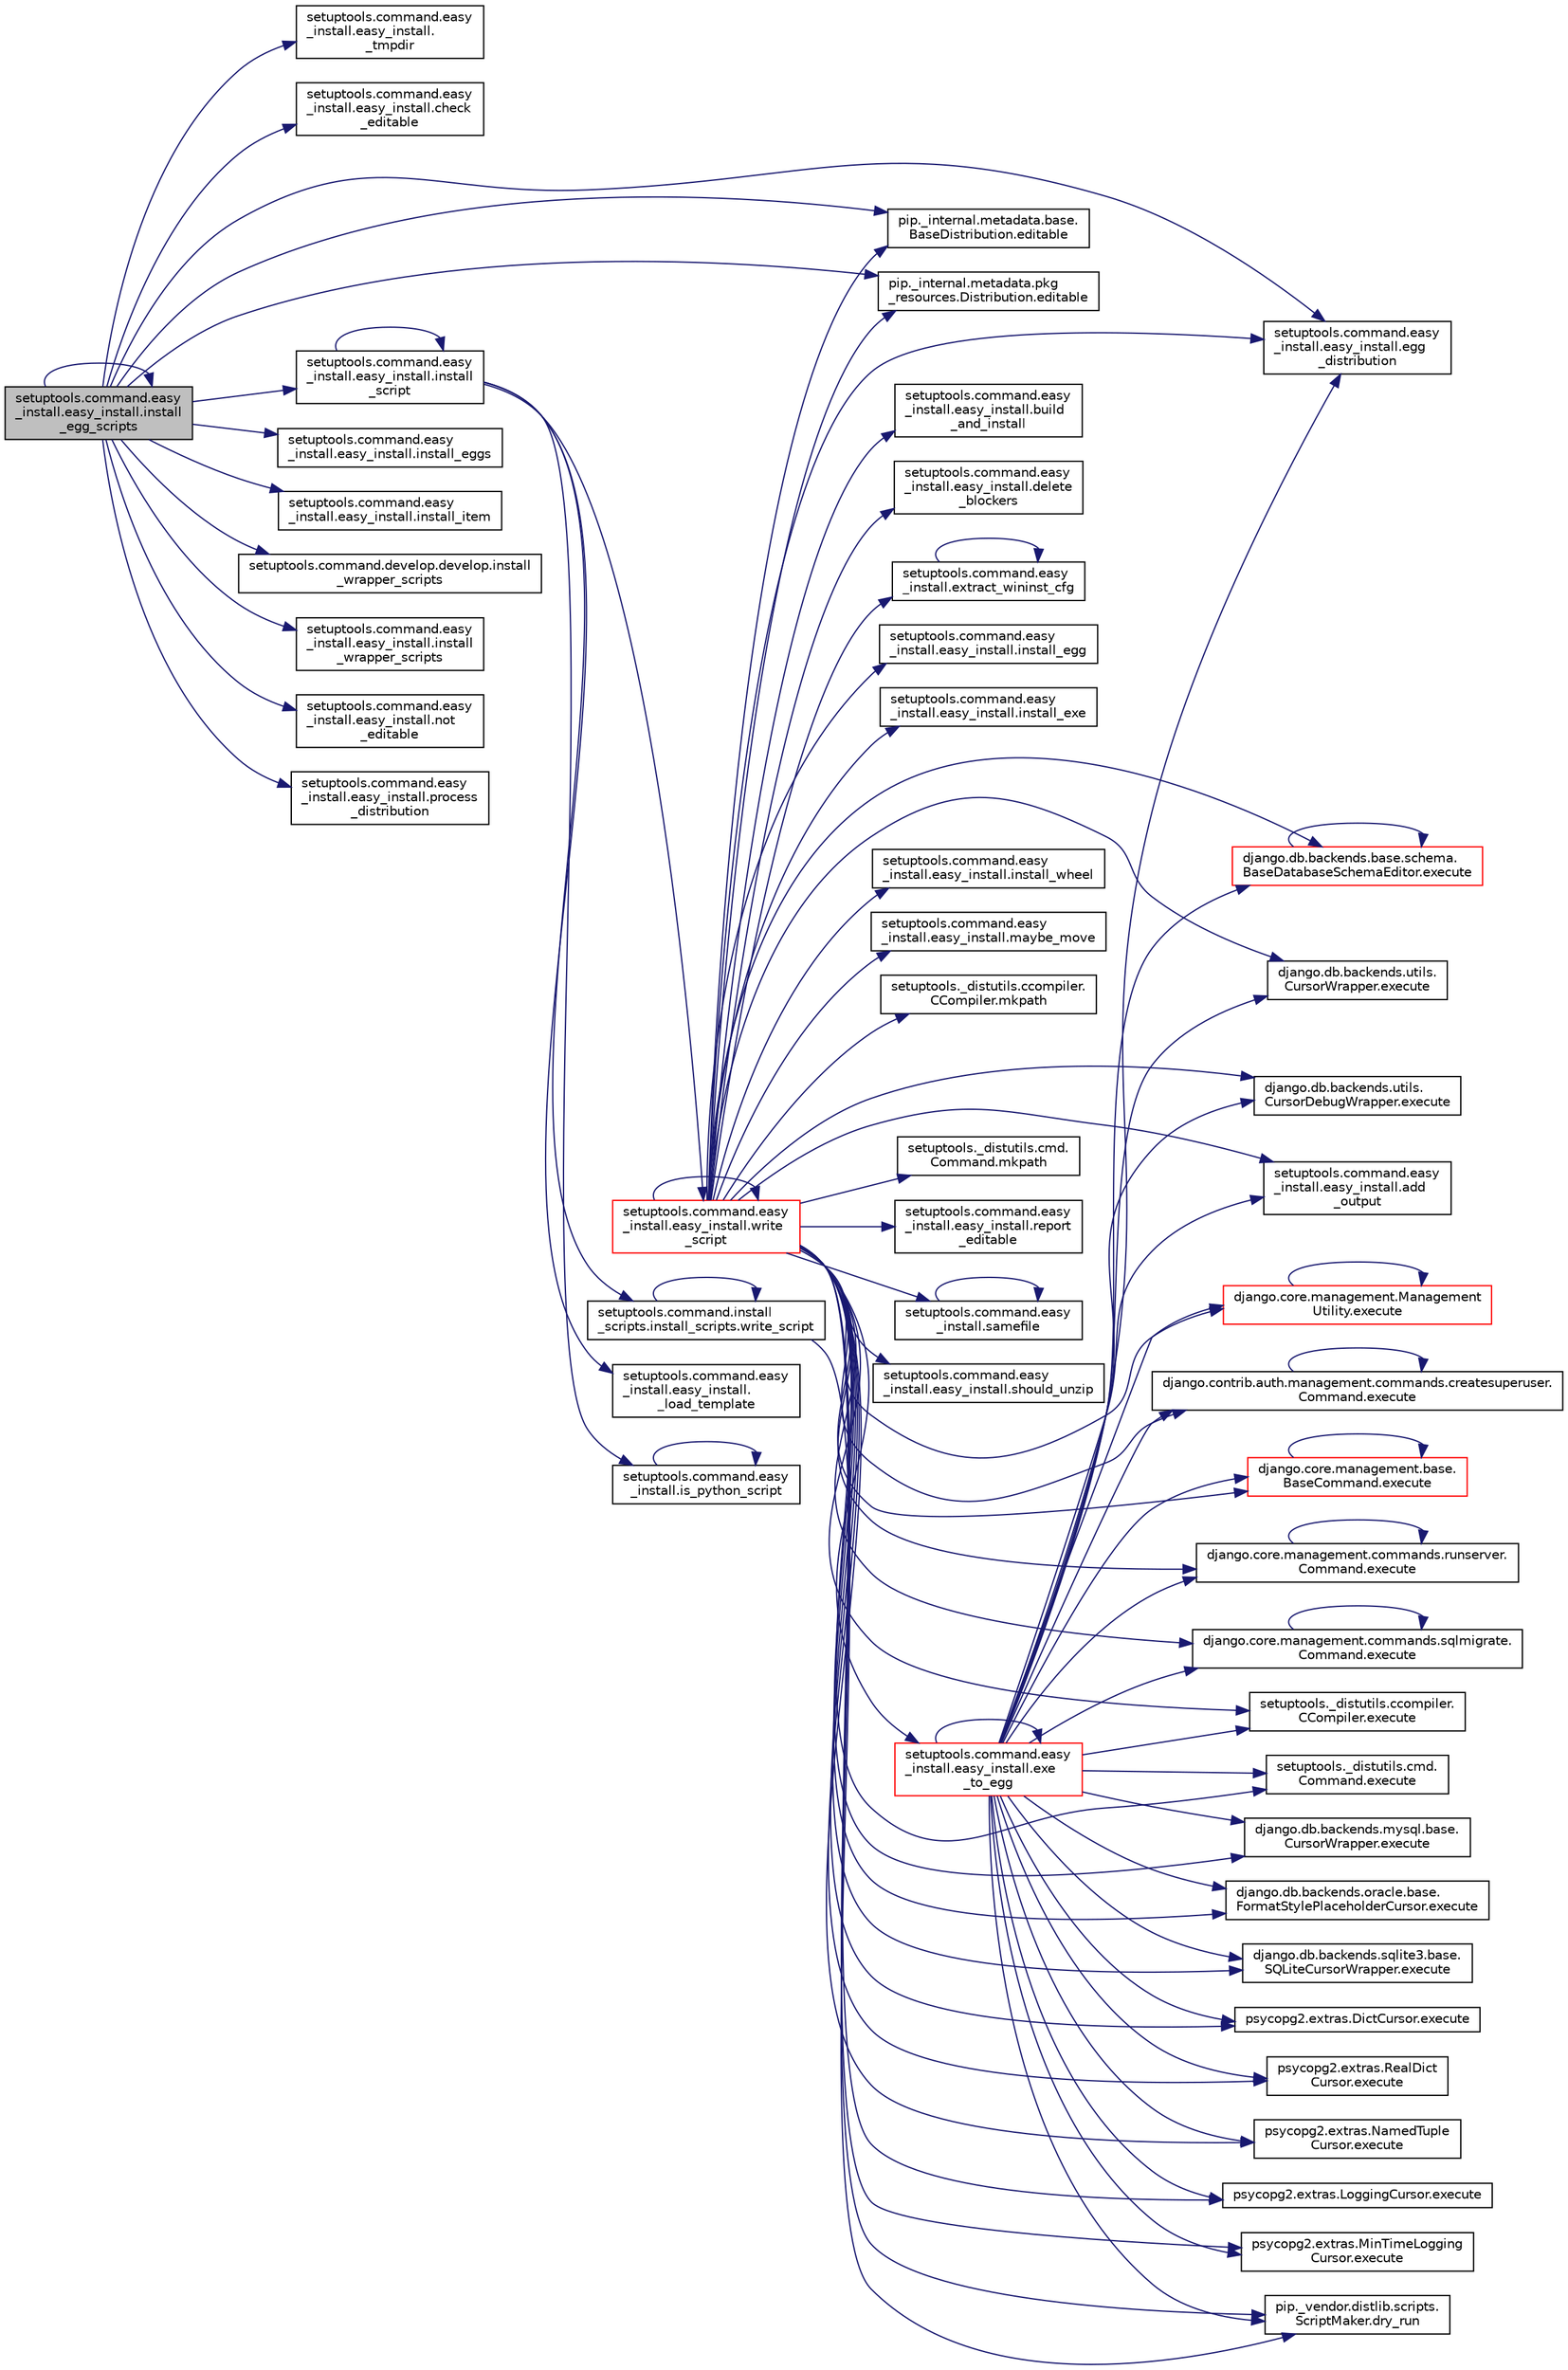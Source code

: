 digraph "setuptools.command.easy_install.easy_install.install_egg_scripts"
{
 // LATEX_PDF_SIZE
  edge [fontname="Helvetica",fontsize="10",labelfontname="Helvetica",labelfontsize="10"];
  node [fontname="Helvetica",fontsize="10",shape=record];
  rankdir="LR";
  Node1 [label="setuptools.command.easy\l_install.easy_install.install\l_egg_scripts",height=0.2,width=0.4,color="black", fillcolor="grey75", style="filled", fontcolor="black",tooltip=" "];
  Node1 -> Node2 [color="midnightblue",fontsize="10",style="solid",fontname="Helvetica"];
  Node2 [label="setuptools.command.easy\l_install.easy_install.\l_tmpdir",height=0.2,width=0.4,color="black", fillcolor="white", style="filled",URL="$da/d83/classsetuptools_1_1command_1_1easy__install_1_1easy__install.html#af1cbded36ace94fff841eeec7ab8c423",tooltip=" "];
  Node1 -> Node3 [color="midnightblue",fontsize="10",style="solid",fontname="Helvetica"];
  Node3 [label="setuptools.command.easy\l_install.easy_install.check\l_editable",height=0.2,width=0.4,color="black", fillcolor="white", style="filled",URL="$da/d83/classsetuptools_1_1command_1_1easy__install_1_1easy__install.html#a2c472da3ca0e63cd65ee61e2f5429aa8",tooltip=" "];
  Node1 -> Node4 [color="midnightblue",fontsize="10",style="solid",fontname="Helvetica"];
  Node4 [label="pip._internal.metadata.base.\lBaseDistribution.editable",height=0.2,width=0.4,color="black", fillcolor="white", style="filled",URL="$d7/d34/classpip_1_1__internal_1_1metadata_1_1base_1_1_base_distribution.html#a7acfc03ed76590ba1d091b6535b172c3",tooltip=" "];
  Node1 -> Node5 [color="midnightblue",fontsize="10",style="solid",fontname="Helvetica"];
  Node5 [label="pip._internal.metadata.pkg\l_resources.Distribution.editable",height=0.2,width=0.4,color="black", fillcolor="white", style="filled",URL="$dc/df0/classpip_1_1__internal_1_1metadata_1_1pkg__resources_1_1_distribution.html#a4ea77ebec11830e2bb2732fea7d63b97",tooltip=" "];
  Node1 -> Node6 [color="midnightblue",fontsize="10",style="solid",fontname="Helvetica"];
  Node6 [label="setuptools.command.easy\l_install.easy_install.egg\l_distribution",height=0.2,width=0.4,color="black", fillcolor="white", style="filled",URL="$da/d83/classsetuptools_1_1command_1_1easy__install_1_1easy__install.html#a5fa017fde5091939435dde025aa7cc74",tooltip=" "];
  Node1 -> Node1 [color="midnightblue",fontsize="10",style="solid",fontname="Helvetica"];
  Node1 -> Node7 [color="midnightblue",fontsize="10",style="solid",fontname="Helvetica"];
  Node7 [label="setuptools.command.easy\l_install.easy_install.install_eggs",height=0.2,width=0.4,color="black", fillcolor="white", style="filled",URL="$da/d83/classsetuptools_1_1command_1_1easy__install_1_1easy__install.html#afb2b25bc2760450a095011037b5bc5f5",tooltip=" "];
  Node1 -> Node8 [color="midnightblue",fontsize="10",style="solid",fontname="Helvetica"];
  Node8 [label="setuptools.command.easy\l_install.easy_install.install_item",height=0.2,width=0.4,color="black", fillcolor="white", style="filled",URL="$da/d83/classsetuptools_1_1command_1_1easy__install_1_1easy__install.html#a436bb487b6dcb071193cdf4cc5dd9f3b",tooltip=" "];
  Node1 -> Node9 [color="midnightblue",fontsize="10",style="solid",fontname="Helvetica"];
  Node9 [label="setuptools.command.easy\l_install.easy_install.install\l_script",height=0.2,width=0.4,color="black", fillcolor="white", style="filled",URL="$da/d83/classsetuptools_1_1command_1_1easy__install_1_1easy__install.html#af6e499b6e280b6f2a69e8a3d4d82e7a5",tooltip=" "];
  Node9 -> Node10 [color="midnightblue",fontsize="10",style="solid",fontname="Helvetica"];
  Node10 [label="setuptools.command.easy\l_install.easy_install.\l_load_template",height=0.2,width=0.4,color="black", fillcolor="white", style="filled",URL="$da/d83/classsetuptools_1_1command_1_1easy__install_1_1easy__install.html#affbe528dec9376c529a931014d938056",tooltip=" "];
  Node9 -> Node9 [color="midnightblue",fontsize="10",style="solid",fontname="Helvetica"];
  Node9 -> Node11 [color="midnightblue",fontsize="10",style="solid",fontname="Helvetica"];
  Node11 [label="setuptools.command.easy\l_install.is_python_script",height=0.2,width=0.4,color="black", fillcolor="white", style="filled",URL="$d4/d53/namespacesetuptools_1_1command_1_1easy__install.html#a6dd384c4f3471ae5d2480ccef58bb8e9",tooltip=" "];
  Node11 -> Node11 [color="midnightblue",fontsize="10",style="solid",fontname="Helvetica"];
  Node9 -> Node12 [color="midnightblue",fontsize="10",style="solid",fontname="Helvetica"];
  Node12 [label="setuptools.command.install\l_scripts.install_scripts.write_script",height=0.2,width=0.4,color="black", fillcolor="white", style="filled",URL="$d0/da0/classsetuptools_1_1command_1_1install__scripts_1_1install__scripts.html#ae65a1942a099c2063f4ef68d8f8293e6",tooltip=" "];
  Node12 -> Node13 [color="midnightblue",fontsize="10",style="solid",fontname="Helvetica"];
  Node13 [label="pip._vendor.distlib.scripts.\lScriptMaker.dry_run",height=0.2,width=0.4,color="black", fillcolor="white", style="filled",URL="$de/dcc/classpip_1_1__vendor_1_1distlib_1_1scripts_1_1_script_maker.html#ab788624a4b1688e66c95f02b42674a4f",tooltip=" "];
  Node12 -> Node12 [color="midnightblue",fontsize="10",style="solid",fontname="Helvetica"];
  Node9 -> Node14 [color="midnightblue",fontsize="10",style="solid",fontname="Helvetica"];
  Node14 [label="setuptools.command.easy\l_install.easy_install.write\l_script",height=0.2,width=0.4,color="red", fillcolor="white", style="filled",URL="$da/d83/classsetuptools_1_1command_1_1easy__install_1_1easy__install.html#ac39a37c389cdaef20825f497e941c018",tooltip=" "];
  Node14 -> Node15 [color="midnightblue",fontsize="10",style="solid",fontname="Helvetica"];
  Node15 [label="setuptools.command.easy\l_install.easy_install.add\l_output",height=0.2,width=0.4,color="black", fillcolor="white", style="filled",URL="$da/d83/classsetuptools_1_1command_1_1easy__install_1_1easy__install.html#aaf0949c3bcc6f3247e0c87b5dff2a070",tooltip=" "];
  Node14 -> Node16 [color="midnightblue",fontsize="10",style="solid",fontname="Helvetica"];
  Node16 [label="setuptools.command.easy\l_install.easy_install.build\l_and_install",height=0.2,width=0.4,color="black", fillcolor="white", style="filled",URL="$da/d83/classsetuptools_1_1command_1_1easy__install_1_1easy__install.html#aedb975b7cb24ab74e468302387685233",tooltip=" "];
  Node14 -> Node17 [color="midnightblue",fontsize="10",style="solid",fontname="Helvetica"];
  Node17 [label="setuptools.command.easy\l_install.easy_install.delete\l_blockers",height=0.2,width=0.4,color="black", fillcolor="white", style="filled",URL="$da/d83/classsetuptools_1_1command_1_1easy__install_1_1easy__install.html#a99cead9791787d6acab9ec01d5505310",tooltip=" "];
  Node14 -> Node13 [color="midnightblue",fontsize="10",style="solid",fontname="Helvetica"];
  Node14 -> Node4 [color="midnightblue",fontsize="10",style="solid",fontname="Helvetica"];
  Node14 -> Node5 [color="midnightblue",fontsize="10",style="solid",fontname="Helvetica"];
  Node14 -> Node6 [color="midnightblue",fontsize="10",style="solid",fontname="Helvetica"];
  Node14 -> Node18 [color="midnightblue",fontsize="10",style="solid",fontname="Helvetica"];
  Node18 [label="setuptools.command.easy\l_install.easy_install.exe\l_to_egg",height=0.2,width=0.4,color="red", fillcolor="white", style="filled",URL="$da/d83/classsetuptools_1_1command_1_1easy__install_1_1easy__install.html#a6f10cb0ea951a92815d653d2c0dca597",tooltip=" "];
  Node18 -> Node15 [color="midnightblue",fontsize="10",style="solid",fontname="Helvetica"];
  Node18 -> Node13 [color="midnightblue",fontsize="10",style="solid",fontname="Helvetica"];
  Node18 -> Node6 [color="midnightblue",fontsize="10",style="solid",fontname="Helvetica"];
  Node18 -> Node18 [color="midnightblue",fontsize="10",style="solid",fontname="Helvetica"];
  Node18 -> Node23 [color="midnightblue",fontsize="10",style="solid",fontname="Helvetica"];
  Node23 [label="django.core.management.Management\lUtility.execute",height=0.2,width=0.4,color="red", fillcolor="white", style="filled",URL="$dd/dbf/classdjango_1_1core_1_1management_1_1_management_utility.html#a0ce04752f34bec18d58356f1bda05b74",tooltip=" "];
  Node23 -> Node23 [color="midnightblue",fontsize="10",style="solid",fontname="Helvetica"];
  Node18 -> Node28 [color="midnightblue",fontsize="10",style="solid",fontname="Helvetica"];
  Node28 [label="django.contrib.auth.management.commands.createsuperuser.\lCommand.execute",height=0.2,width=0.4,color="black", fillcolor="white", style="filled",URL="$d7/d51/classdjango_1_1contrib_1_1auth_1_1management_1_1commands_1_1createsuperuser_1_1_command.html#ac58857ddf6131c17f95cee20e304d97b",tooltip=" "];
  Node28 -> Node28 [color="midnightblue",fontsize="10",style="solid",fontname="Helvetica"];
  Node18 -> Node29 [color="midnightblue",fontsize="10",style="solid",fontname="Helvetica"];
  Node29 [label="django.core.management.base.\lBaseCommand.execute",height=0.2,width=0.4,color="red", fillcolor="white", style="filled",URL="$db/da3/classdjango_1_1core_1_1management_1_1base_1_1_base_command.html#a900029c213c1456bbd6f8e5b8ead2201",tooltip=" "];
  Node29 -> Node29 [color="midnightblue",fontsize="10",style="solid",fontname="Helvetica"];
  Node18 -> Node2575 [color="midnightblue",fontsize="10",style="solid",fontname="Helvetica"];
  Node2575 [label="django.core.management.commands.runserver.\lCommand.execute",height=0.2,width=0.4,color="black", fillcolor="white", style="filled",URL="$d7/de0/classdjango_1_1core_1_1management_1_1commands_1_1runserver_1_1_command.html#a715bfb079726baeadd606f17cb81ce68",tooltip=" "];
  Node2575 -> Node2575 [color="midnightblue",fontsize="10",style="solid",fontname="Helvetica"];
  Node18 -> Node2576 [color="midnightblue",fontsize="10",style="solid",fontname="Helvetica"];
  Node2576 [label="django.core.management.commands.sqlmigrate.\lCommand.execute",height=0.2,width=0.4,color="black", fillcolor="white", style="filled",URL="$d0/d74/classdjango_1_1core_1_1management_1_1commands_1_1sqlmigrate_1_1_command.html#a3393528eaa1c0fe61783f0f68b866ca6",tooltip=" "];
  Node2576 -> Node2576 [color="midnightblue",fontsize="10",style="solid",fontname="Helvetica"];
  Node18 -> Node2577 [color="midnightblue",fontsize="10",style="solid",fontname="Helvetica"];
  Node2577 [label="setuptools._distutils.ccompiler.\lCCompiler.execute",height=0.2,width=0.4,color="black", fillcolor="white", style="filled",URL="$d0/daa/classsetuptools_1_1__distutils_1_1ccompiler_1_1_c_compiler.html#a059c30925767dc96430ad63008871ac1",tooltip=" "];
  Node18 -> Node2578 [color="midnightblue",fontsize="10",style="solid",fontname="Helvetica"];
  Node2578 [label="setuptools._distutils.cmd.\lCommand.execute",height=0.2,width=0.4,color="black", fillcolor="white", style="filled",URL="$dd/df5/classsetuptools_1_1__distutils_1_1cmd_1_1_command.html#aa15b5cefcab5f7c3de4f87976d647744",tooltip=" "];
  Node18 -> Node2579 [color="midnightblue",fontsize="10",style="solid",fontname="Helvetica"];
  Node2579 [label="django.db.backends.mysql.base.\lCursorWrapper.execute",height=0.2,width=0.4,color="black", fillcolor="white", style="filled",URL="$de/d61/classdjango_1_1db_1_1backends_1_1mysql_1_1base_1_1_cursor_wrapper.html#a8df9e0e654602d65023eedf23e91cbf8",tooltip=" "];
  Node18 -> Node2580 [color="midnightblue",fontsize="10",style="solid",fontname="Helvetica"];
  Node2580 [label="django.db.backends.oracle.base.\lFormatStylePlaceholderCursor.execute",height=0.2,width=0.4,color="black", fillcolor="white", style="filled",URL="$d5/daa/classdjango_1_1db_1_1backends_1_1oracle_1_1base_1_1_format_style_placeholder_cursor.html#a71fe93bed5ba6477dc1b7bc2488037e9",tooltip=" "];
  Node18 -> Node2581 [color="midnightblue",fontsize="10",style="solid",fontname="Helvetica"];
  Node2581 [label="django.db.backends.sqlite3.base.\lSQLiteCursorWrapper.execute",height=0.2,width=0.4,color="black", fillcolor="white", style="filled",URL="$d6/dbf/classdjango_1_1db_1_1backends_1_1sqlite3_1_1base_1_1_s_q_lite_cursor_wrapper.html#a35e15973415d4434eb773f8163ab371f",tooltip=" "];
  Node18 -> Node2582 [color="midnightblue",fontsize="10",style="solid",fontname="Helvetica"];
  Node2582 [label="psycopg2.extras.DictCursor.execute",height=0.2,width=0.4,color="black", fillcolor="white", style="filled",URL="$d7/d15/classpsycopg2_1_1extras_1_1_dict_cursor.html#ad9efe2b44abb6d5b6014f6a3a12c3dcf",tooltip=" "];
  Node18 -> Node2583 [color="midnightblue",fontsize="10",style="solid",fontname="Helvetica"];
  Node2583 [label="psycopg2.extras.RealDict\lCursor.execute",height=0.2,width=0.4,color="black", fillcolor="white", style="filled",URL="$d7/dd8/classpsycopg2_1_1extras_1_1_real_dict_cursor.html#a108e4fee763a62f75766fb658f0dd45b",tooltip=" "];
  Node18 -> Node2584 [color="midnightblue",fontsize="10",style="solid",fontname="Helvetica"];
  Node2584 [label="psycopg2.extras.NamedTuple\lCursor.execute",height=0.2,width=0.4,color="black", fillcolor="white", style="filled",URL="$df/dd4/classpsycopg2_1_1extras_1_1_named_tuple_cursor.html#a5012e86f568b964ea64ab0dfc8c267a4",tooltip=" "];
  Node18 -> Node2585 [color="midnightblue",fontsize="10",style="solid",fontname="Helvetica"];
  Node2585 [label="psycopg2.extras.LoggingCursor.execute",height=0.2,width=0.4,color="black", fillcolor="white", style="filled",URL="$d3/de0/classpsycopg2_1_1extras_1_1_logging_cursor.html#a71b2977057eb3bec2aef9d785b014a6d",tooltip=" "];
  Node18 -> Node2586 [color="midnightblue",fontsize="10",style="solid",fontname="Helvetica"];
  Node2586 [label="psycopg2.extras.MinTimeLogging\lCursor.execute",height=0.2,width=0.4,color="black", fillcolor="white", style="filled",URL="$d7/d45/classpsycopg2_1_1extras_1_1_min_time_logging_cursor.html#a4d611bdc2deb502d0a14c3139ad5349a",tooltip=" "];
  Node18 -> Node2587 [color="midnightblue",fontsize="10",style="solid",fontname="Helvetica"];
  Node2587 [label="django.db.backends.base.schema.\lBaseDatabaseSchemaEditor.execute",height=0.2,width=0.4,color="red", fillcolor="white", style="filled",URL="$d7/d55/classdjango_1_1db_1_1backends_1_1base_1_1schema_1_1_base_database_schema_editor.html#a22aec0aab2668a1ff87643aba4ac23a9",tooltip=" "];
  Node2587 -> Node2587 [color="midnightblue",fontsize="10",style="solid",fontname="Helvetica"];
  Node18 -> Node2606 [color="midnightblue",fontsize="10",style="solid",fontname="Helvetica"];
  Node2606 [label="django.db.backends.utils.\lCursorWrapper.execute",height=0.2,width=0.4,color="black", fillcolor="white", style="filled",URL="$da/d95/classdjango_1_1db_1_1backends_1_1utils_1_1_cursor_wrapper.html#a20377aa919c13487444fc89beaf54cba",tooltip=" "];
  Node18 -> Node2607 [color="midnightblue",fontsize="10",style="solid",fontname="Helvetica"];
  Node2607 [label="django.db.backends.utils.\lCursorDebugWrapper.execute",height=0.2,width=0.4,color="black", fillcolor="white", style="filled",URL="$d2/d87/classdjango_1_1db_1_1backends_1_1utils_1_1_cursor_debug_wrapper.html#a2553a002bec41b4c345c435fe8a44ff6",tooltip=" "];
  Node14 -> Node23 [color="midnightblue",fontsize="10",style="solid",fontname="Helvetica"];
  Node14 -> Node28 [color="midnightblue",fontsize="10",style="solid",fontname="Helvetica"];
  Node14 -> Node29 [color="midnightblue",fontsize="10",style="solid",fontname="Helvetica"];
  Node14 -> Node2575 [color="midnightblue",fontsize="10",style="solid",fontname="Helvetica"];
  Node14 -> Node2576 [color="midnightblue",fontsize="10",style="solid",fontname="Helvetica"];
  Node14 -> Node2577 [color="midnightblue",fontsize="10",style="solid",fontname="Helvetica"];
  Node14 -> Node2578 [color="midnightblue",fontsize="10",style="solid",fontname="Helvetica"];
  Node14 -> Node2579 [color="midnightblue",fontsize="10",style="solid",fontname="Helvetica"];
  Node14 -> Node2580 [color="midnightblue",fontsize="10",style="solid",fontname="Helvetica"];
  Node14 -> Node2581 [color="midnightblue",fontsize="10",style="solid",fontname="Helvetica"];
  Node14 -> Node2582 [color="midnightblue",fontsize="10",style="solid",fontname="Helvetica"];
  Node14 -> Node2583 [color="midnightblue",fontsize="10",style="solid",fontname="Helvetica"];
  Node14 -> Node2584 [color="midnightblue",fontsize="10",style="solid",fontname="Helvetica"];
  Node14 -> Node2585 [color="midnightblue",fontsize="10",style="solid",fontname="Helvetica"];
  Node14 -> Node2586 [color="midnightblue",fontsize="10",style="solid",fontname="Helvetica"];
  Node14 -> Node2587 [color="midnightblue",fontsize="10",style="solid",fontname="Helvetica"];
  Node14 -> Node2606 [color="midnightblue",fontsize="10",style="solid",fontname="Helvetica"];
  Node14 -> Node2607 [color="midnightblue",fontsize="10",style="solid",fontname="Helvetica"];
  Node14 -> Node5521 [color="midnightblue",fontsize="10",style="solid",fontname="Helvetica"];
  Node5521 [label="setuptools.command.easy\l_install.extract_wininst_cfg",height=0.2,width=0.4,color="black", fillcolor="white", style="filled",URL="$d4/d53/namespacesetuptools_1_1command_1_1easy__install.html#a8c8767cb09f060c9420cf05d0ec4eb9c",tooltip=" "];
  Node5521 -> Node5521 [color="midnightblue",fontsize="10",style="solid",fontname="Helvetica"];
  Node14 -> Node2630 [color="midnightblue",fontsize="10",style="solid",fontname="Helvetica"];
  Node2630 [label="setuptools.command.easy\l_install.easy_install.install_egg",height=0.2,width=0.4,color="black", fillcolor="white", style="filled",URL="$da/d83/classsetuptools_1_1command_1_1easy__install_1_1easy__install.html#a04769d37e9ac958b38314bf794fed23d",tooltip=" "];
  Node14 -> Node5522 [color="midnightblue",fontsize="10",style="solid",fontname="Helvetica"];
  Node5522 [label="setuptools.command.easy\l_install.easy_install.install_exe",height=0.2,width=0.4,color="black", fillcolor="white", style="filled",URL="$da/d83/classsetuptools_1_1command_1_1easy__install_1_1easy__install.html#aa6205c453a7e8eefbf75ec80ee93195d",tooltip=" "];
  Node14 -> Node5523 [color="midnightblue",fontsize="10",style="solid",fontname="Helvetica"];
  Node5523 [label="setuptools.command.easy\l_install.easy_install.install_wheel",height=0.2,width=0.4,color="black", fillcolor="white", style="filled",URL="$da/d83/classsetuptools_1_1command_1_1easy__install_1_1easy__install.html#a8a20ba6cb31fbb5ac027c3593be89118",tooltip=" "];
  Node14 -> Node5524 [color="midnightblue",fontsize="10",style="solid",fontname="Helvetica"];
  Node5524 [label="setuptools.command.easy\l_install.easy_install.maybe_move",height=0.2,width=0.4,color="black", fillcolor="white", style="filled",URL="$da/d83/classsetuptools_1_1command_1_1easy__install_1_1easy__install.html#a083c308310d7d4def543311f6d1b1c8c",tooltip=" "];
  Node14 -> Node3324 [color="midnightblue",fontsize="10",style="solid",fontname="Helvetica"];
  Node3324 [label="setuptools._distutils.ccompiler.\lCCompiler.mkpath",height=0.2,width=0.4,color="black", fillcolor="white", style="filled",URL="$d0/daa/classsetuptools_1_1__distutils_1_1ccompiler_1_1_c_compiler.html#ab410541aef9ab8805ec1ac1632d55186",tooltip=" "];
  Node14 -> Node3325 [color="midnightblue",fontsize="10",style="solid",fontname="Helvetica"];
  Node3325 [label="setuptools._distutils.cmd.\lCommand.mkpath",height=0.2,width=0.4,color="black", fillcolor="white", style="filled",URL="$dd/df5/classsetuptools_1_1__distutils_1_1cmd_1_1_command.html#af04c690e046e6c5c8d64fbc7f889fc4e",tooltip=" "];
  Node14 -> Node5525 [color="midnightblue",fontsize="10",style="solid",fontname="Helvetica"];
  Node5525 [label="setuptools.command.easy\l_install.easy_install.report\l_editable",height=0.2,width=0.4,color="black", fillcolor="white", style="filled",URL="$da/d83/classsetuptools_1_1command_1_1easy__install_1_1easy__install.html#a62dd708c151639a2e438dc6b2e3dcf6c",tooltip=" "];
  Node14 -> Node5526 [color="midnightblue",fontsize="10",style="solid",fontname="Helvetica"];
  Node5526 [label="setuptools.command.easy\l_install.samefile",height=0.2,width=0.4,color="black", fillcolor="white", style="filled",URL="$d4/d53/namespacesetuptools_1_1command_1_1easy__install.html#aa76ea5c13ed5487e2dbf06dae0a0f8dd",tooltip=" "];
  Node5526 -> Node5526 [color="midnightblue",fontsize="10",style="solid",fontname="Helvetica"];
  Node14 -> Node5527 [color="midnightblue",fontsize="10",style="solid",fontname="Helvetica"];
  Node5527 [label="setuptools.command.easy\l_install.easy_install.should_unzip",height=0.2,width=0.4,color="black", fillcolor="white", style="filled",URL="$da/d83/classsetuptools_1_1command_1_1easy__install_1_1easy__install.html#a596c58dba7a122d23ddc5dd0d35e9809",tooltip=" "];
  Node14 -> Node14 [color="midnightblue",fontsize="10",style="solid",fontname="Helvetica"];
  Node1 -> Node2626 [color="midnightblue",fontsize="10",style="solid",fontname="Helvetica"];
  Node2626 [label="setuptools.command.develop.develop.install\l_wrapper_scripts",height=0.2,width=0.4,color="black", fillcolor="white", style="filled",URL="$d0/d3d/classsetuptools_1_1command_1_1develop_1_1develop.html#a5553fb3c32f948489fa06b23012b07c9",tooltip=" "];
  Node1 -> Node2627 [color="midnightblue",fontsize="10",style="solid",fontname="Helvetica"];
  Node2627 [label="setuptools.command.easy\l_install.easy_install.install\l_wrapper_scripts",height=0.2,width=0.4,color="black", fillcolor="white", style="filled",URL="$da/d83/classsetuptools_1_1command_1_1easy__install_1_1easy__install.html#a35dd854e1ef13388ddc20486d5f7e96d",tooltip=" "];
  Node1 -> Node5529 [color="midnightblue",fontsize="10",style="solid",fontname="Helvetica"];
  Node5529 [label="setuptools.command.easy\l_install.easy_install.not\l_editable",height=0.2,width=0.4,color="black", fillcolor="white", style="filled",URL="$da/d83/classsetuptools_1_1command_1_1easy__install_1_1easy__install.html#acc62163c8fa871e362c99f99bcba1326",tooltip=" "];
  Node1 -> Node5530 [color="midnightblue",fontsize="10",style="solid",fontname="Helvetica"];
  Node5530 [label="setuptools.command.easy\l_install.easy_install.process\l_distribution",height=0.2,width=0.4,color="black", fillcolor="white", style="filled",URL="$da/d83/classsetuptools_1_1command_1_1easy__install_1_1easy__install.html#a279a6c1ee26f42a35dda86261684d250",tooltip=" "];
}
